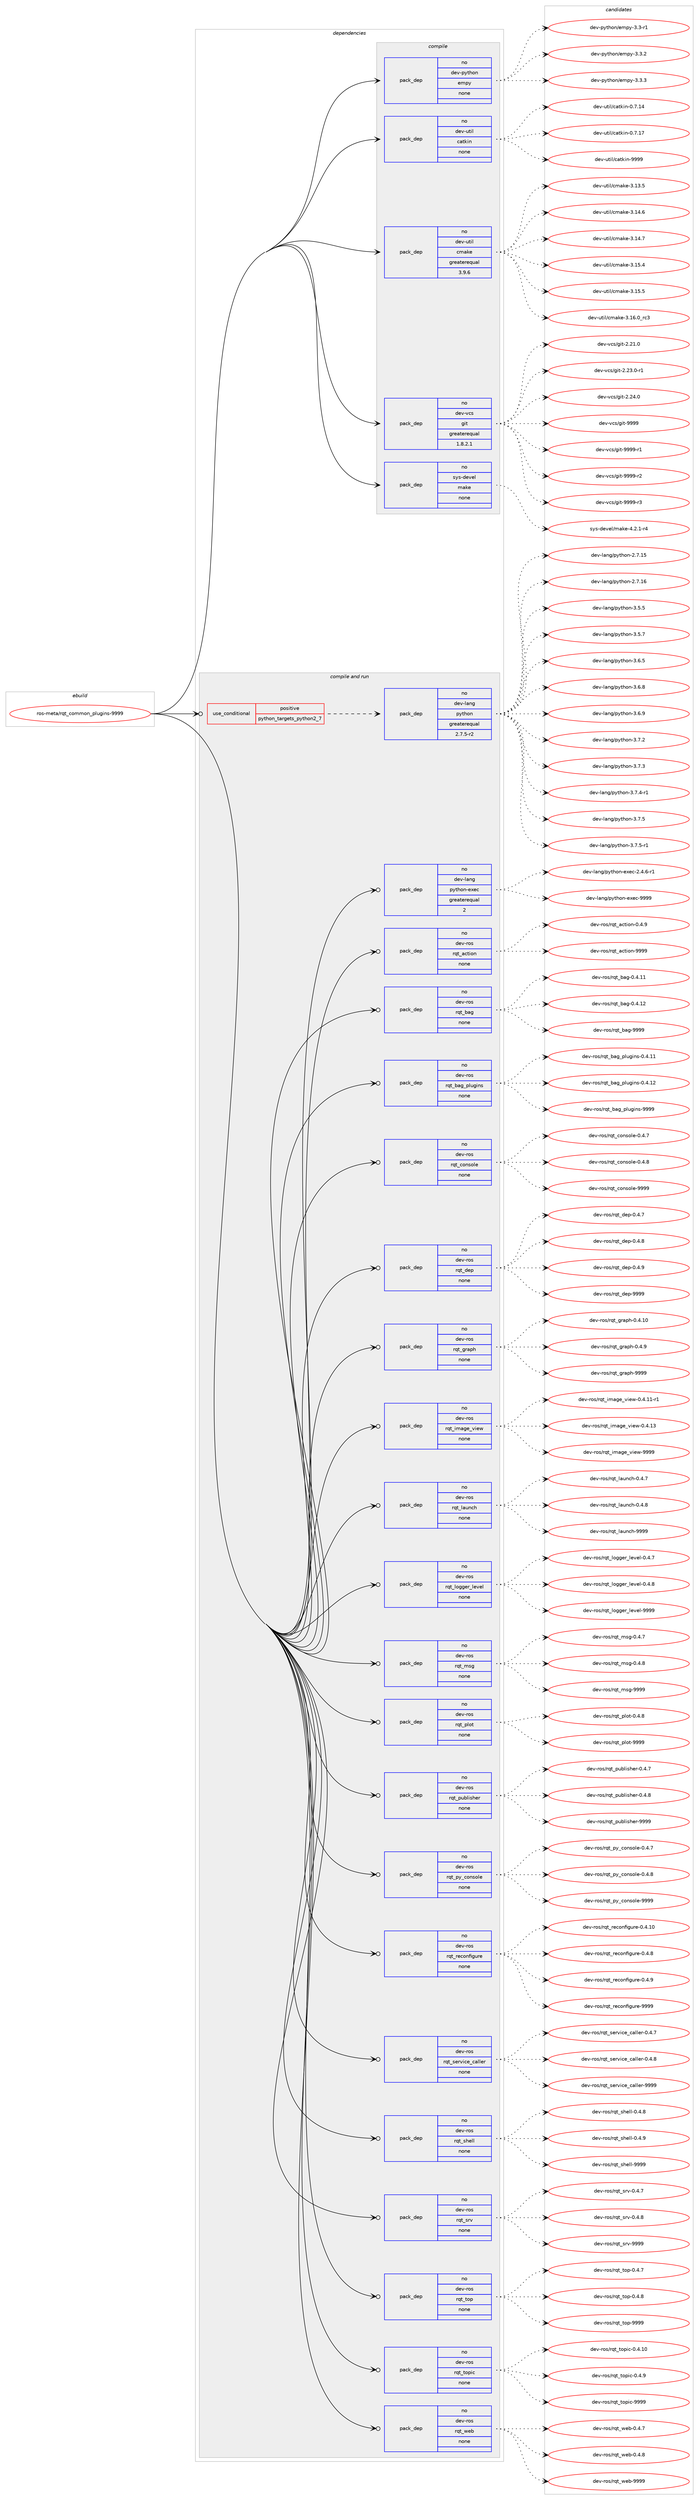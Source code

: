 digraph prolog {

# *************
# Graph options
# *************

newrank=true;
concentrate=true;
compound=true;
graph [rankdir=LR,fontname=Helvetica,fontsize=10,ranksep=1.5];#, ranksep=2.5, nodesep=0.2];
edge  [arrowhead=vee];
node  [fontname=Helvetica,fontsize=10];

# **********
# The ebuild
# **********

subgraph cluster_leftcol {
color=gray;
rank=same;
label=<<i>ebuild</i>>;
id [label="ros-meta/rqt_common_plugins-9999", color=red, width=4, href="../ros-meta/rqt_common_plugins-9999.svg"];
}

# ****************
# The dependencies
# ****************

subgraph cluster_midcol {
color=gray;
label=<<i>dependencies</i>>;
subgraph cluster_compile {
fillcolor="#eeeeee";
style=filled;
label=<<i>compile</i>>;
subgraph pack627147 {
dependency848572 [label=<<TABLE BORDER="0" CELLBORDER="1" CELLSPACING="0" CELLPADDING="4" WIDTH="220"><TR><TD ROWSPAN="6" CELLPADDING="30">pack_dep</TD></TR><TR><TD WIDTH="110">no</TD></TR><TR><TD>dev-python</TD></TR><TR><TD>empy</TD></TR><TR><TD>none</TD></TR><TR><TD></TD></TR></TABLE>>, shape=none, color=blue];
}
id:e -> dependency848572:w [weight=20,style="solid",arrowhead="vee"];
subgraph pack627148 {
dependency848573 [label=<<TABLE BORDER="0" CELLBORDER="1" CELLSPACING="0" CELLPADDING="4" WIDTH="220"><TR><TD ROWSPAN="6" CELLPADDING="30">pack_dep</TD></TR><TR><TD WIDTH="110">no</TD></TR><TR><TD>dev-util</TD></TR><TR><TD>catkin</TD></TR><TR><TD>none</TD></TR><TR><TD></TD></TR></TABLE>>, shape=none, color=blue];
}
id:e -> dependency848573:w [weight=20,style="solid",arrowhead="vee"];
subgraph pack627149 {
dependency848574 [label=<<TABLE BORDER="0" CELLBORDER="1" CELLSPACING="0" CELLPADDING="4" WIDTH="220"><TR><TD ROWSPAN="6" CELLPADDING="30">pack_dep</TD></TR><TR><TD WIDTH="110">no</TD></TR><TR><TD>dev-util</TD></TR><TR><TD>cmake</TD></TR><TR><TD>greaterequal</TD></TR><TR><TD>3.9.6</TD></TR></TABLE>>, shape=none, color=blue];
}
id:e -> dependency848574:w [weight=20,style="solid",arrowhead="vee"];
subgraph pack627150 {
dependency848575 [label=<<TABLE BORDER="0" CELLBORDER="1" CELLSPACING="0" CELLPADDING="4" WIDTH="220"><TR><TD ROWSPAN="6" CELLPADDING="30">pack_dep</TD></TR><TR><TD WIDTH="110">no</TD></TR><TR><TD>dev-vcs</TD></TR><TR><TD>git</TD></TR><TR><TD>greaterequal</TD></TR><TR><TD>1.8.2.1</TD></TR></TABLE>>, shape=none, color=blue];
}
id:e -> dependency848575:w [weight=20,style="solid",arrowhead="vee"];
subgraph pack627151 {
dependency848576 [label=<<TABLE BORDER="0" CELLBORDER="1" CELLSPACING="0" CELLPADDING="4" WIDTH="220"><TR><TD ROWSPAN="6" CELLPADDING="30">pack_dep</TD></TR><TR><TD WIDTH="110">no</TD></TR><TR><TD>sys-devel</TD></TR><TR><TD>make</TD></TR><TR><TD>none</TD></TR><TR><TD></TD></TR></TABLE>>, shape=none, color=blue];
}
id:e -> dependency848576:w [weight=20,style="solid",arrowhead="vee"];
}
subgraph cluster_compileandrun {
fillcolor="#eeeeee";
style=filled;
label=<<i>compile and run</i>>;
subgraph cond206491 {
dependency848577 [label=<<TABLE BORDER="0" CELLBORDER="1" CELLSPACING="0" CELLPADDING="4"><TR><TD ROWSPAN="3" CELLPADDING="10">use_conditional</TD></TR><TR><TD>positive</TD></TR><TR><TD>python_targets_python2_7</TD></TR></TABLE>>, shape=none, color=red];
subgraph pack627152 {
dependency848578 [label=<<TABLE BORDER="0" CELLBORDER="1" CELLSPACING="0" CELLPADDING="4" WIDTH="220"><TR><TD ROWSPAN="6" CELLPADDING="30">pack_dep</TD></TR><TR><TD WIDTH="110">no</TD></TR><TR><TD>dev-lang</TD></TR><TR><TD>python</TD></TR><TR><TD>greaterequal</TD></TR><TR><TD>2.7.5-r2</TD></TR></TABLE>>, shape=none, color=blue];
}
dependency848577:e -> dependency848578:w [weight=20,style="dashed",arrowhead="vee"];
}
id:e -> dependency848577:w [weight=20,style="solid",arrowhead="odotvee"];
subgraph pack627153 {
dependency848579 [label=<<TABLE BORDER="0" CELLBORDER="1" CELLSPACING="0" CELLPADDING="4" WIDTH="220"><TR><TD ROWSPAN="6" CELLPADDING="30">pack_dep</TD></TR><TR><TD WIDTH="110">no</TD></TR><TR><TD>dev-lang</TD></TR><TR><TD>python-exec</TD></TR><TR><TD>greaterequal</TD></TR><TR><TD>2</TD></TR></TABLE>>, shape=none, color=blue];
}
id:e -> dependency848579:w [weight=20,style="solid",arrowhead="odotvee"];
subgraph pack627154 {
dependency848580 [label=<<TABLE BORDER="0" CELLBORDER="1" CELLSPACING="0" CELLPADDING="4" WIDTH="220"><TR><TD ROWSPAN="6" CELLPADDING="30">pack_dep</TD></TR><TR><TD WIDTH="110">no</TD></TR><TR><TD>dev-ros</TD></TR><TR><TD>rqt_action</TD></TR><TR><TD>none</TD></TR><TR><TD></TD></TR></TABLE>>, shape=none, color=blue];
}
id:e -> dependency848580:w [weight=20,style="solid",arrowhead="odotvee"];
subgraph pack627155 {
dependency848581 [label=<<TABLE BORDER="0" CELLBORDER="1" CELLSPACING="0" CELLPADDING="4" WIDTH="220"><TR><TD ROWSPAN="6" CELLPADDING="30">pack_dep</TD></TR><TR><TD WIDTH="110">no</TD></TR><TR><TD>dev-ros</TD></TR><TR><TD>rqt_bag</TD></TR><TR><TD>none</TD></TR><TR><TD></TD></TR></TABLE>>, shape=none, color=blue];
}
id:e -> dependency848581:w [weight=20,style="solid",arrowhead="odotvee"];
subgraph pack627156 {
dependency848582 [label=<<TABLE BORDER="0" CELLBORDER="1" CELLSPACING="0" CELLPADDING="4" WIDTH="220"><TR><TD ROWSPAN="6" CELLPADDING="30">pack_dep</TD></TR><TR><TD WIDTH="110">no</TD></TR><TR><TD>dev-ros</TD></TR><TR><TD>rqt_bag_plugins</TD></TR><TR><TD>none</TD></TR><TR><TD></TD></TR></TABLE>>, shape=none, color=blue];
}
id:e -> dependency848582:w [weight=20,style="solid",arrowhead="odotvee"];
subgraph pack627157 {
dependency848583 [label=<<TABLE BORDER="0" CELLBORDER="1" CELLSPACING="0" CELLPADDING="4" WIDTH="220"><TR><TD ROWSPAN="6" CELLPADDING="30">pack_dep</TD></TR><TR><TD WIDTH="110">no</TD></TR><TR><TD>dev-ros</TD></TR><TR><TD>rqt_console</TD></TR><TR><TD>none</TD></TR><TR><TD></TD></TR></TABLE>>, shape=none, color=blue];
}
id:e -> dependency848583:w [weight=20,style="solid",arrowhead="odotvee"];
subgraph pack627158 {
dependency848584 [label=<<TABLE BORDER="0" CELLBORDER="1" CELLSPACING="0" CELLPADDING="4" WIDTH="220"><TR><TD ROWSPAN="6" CELLPADDING="30">pack_dep</TD></TR><TR><TD WIDTH="110">no</TD></TR><TR><TD>dev-ros</TD></TR><TR><TD>rqt_dep</TD></TR><TR><TD>none</TD></TR><TR><TD></TD></TR></TABLE>>, shape=none, color=blue];
}
id:e -> dependency848584:w [weight=20,style="solid",arrowhead="odotvee"];
subgraph pack627159 {
dependency848585 [label=<<TABLE BORDER="0" CELLBORDER="1" CELLSPACING="0" CELLPADDING="4" WIDTH="220"><TR><TD ROWSPAN="6" CELLPADDING="30">pack_dep</TD></TR><TR><TD WIDTH="110">no</TD></TR><TR><TD>dev-ros</TD></TR><TR><TD>rqt_graph</TD></TR><TR><TD>none</TD></TR><TR><TD></TD></TR></TABLE>>, shape=none, color=blue];
}
id:e -> dependency848585:w [weight=20,style="solid",arrowhead="odotvee"];
subgraph pack627160 {
dependency848586 [label=<<TABLE BORDER="0" CELLBORDER="1" CELLSPACING="0" CELLPADDING="4" WIDTH="220"><TR><TD ROWSPAN="6" CELLPADDING="30">pack_dep</TD></TR><TR><TD WIDTH="110">no</TD></TR><TR><TD>dev-ros</TD></TR><TR><TD>rqt_image_view</TD></TR><TR><TD>none</TD></TR><TR><TD></TD></TR></TABLE>>, shape=none, color=blue];
}
id:e -> dependency848586:w [weight=20,style="solid",arrowhead="odotvee"];
subgraph pack627161 {
dependency848587 [label=<<TABLE BORDER="0" CELLBORDER="1" CELLSPACING="0" CELLPADDING="4" WIDTH="220"><TR><TD ROWSPAN="6" CELLPADDING="30">pack_dep</TD></TR><TR><TD WIDTH="110">no</TD></TR><TR><TD>dev-ros</TD></TR><TR><TD>rqt_launch</TD></TR><TR><TD>none</TD></TR><TR><TD></TD></TR></TABLE>>, shape=none, color=blue];
}
id:e -> dependency848587:w [weight=20,style="solid",arrowhead="odotvee"];
subgraph pack627162 {
dependency848588 [label=<<TABLE BORDER="0" CELLBORDER="1" CELLSPACING="0" CELLPADDING="4" WIDTH="220"><TR><TD ROWSPAN="6" CELLPADDING="30">pack_dep</TD></TR><TR><TD WIDTH="110">no</TD></TR><TR><TD>dev-ros</TD></TR><TR><TD>rqt_logger_level</TD></TR><TR><TD>none</TD></TR><TR><TD></TD></TR></TABLE>>, shape=none, color=blue];
}
id:e -> dependency848588:w [weight=20,style="solid",arrowhead="odotvee"];
subgraph pack627163 {
dependency848589 [label=<<TABLE BORDER="0" CELLBORDER="1" CELLSPACING="0" CELLPADDING="4" WIDTH="220"><TR><TD ROWSPAN="6" CELLPADDING="30">pack_dep</TD></TR><TR><TD WIDTH="110">no</TD></TR><TR><TD>dev-ros</TD></TR><TR><TD>rqt_msg</TD></TR><TR><TD>none</TD></TR><TR><TD></TD></TR></TABLE>>, shape=none, color=blue];
}
id:e -> dependency848589:w [weight=20,style="solid",arrowhead="odotvee"];
subgraph pack627164 {
dependency848590 [label=<<TABLE BORDER="0" CELLBORDER="1" CELLSPACING="0" CELLPADDING="4" WIDTH="220"><TR><TD ROWSPAN="6" CELLPADDING="30">pack_dep</TD></TR><TR><TD WIDTH="110">no</TD></TR><TR><TD>dev-ros</TD></TR><TR><TD>rqt_plot</TD></TR><TR><TD>none</TD></TR><TR><TD></TD></TR></TABLE>>, shape=none, color=blue];
}
id:e -> dependency848590:w [weight=20,style="solid",arrowhead="odotvee"];
subgraph pack627165 {
dependency848591 [label=<<TABLE BORDER="0" CELLBORDER="1" CELLSPACING="0" CELLPADDING="4" WIDTH="220"><TR><TD ROWSPAN="6" CELLPADDING="30">pack_dep</TD></TR><TR><TD WIDTH="110">no</TD></TR><TR><TD>dev-ros</TD></TR><TR><TD>rqt_publisher</TD></TR><TR><TD>none</TD></TR><TR><TD></TD></TR></TABLE>>, shape=none, color=blue];
}
id:e -> dependency848591:w [weight=20,style="solid",arrowhead="odotvee"];
subgraph pack627166 {
dependency848592 [label=<<TABLE BORDER="0" CELLBORDER="1" CELLSPACING="0" CELLPADDING="4" WIDTH="220"><TR><TD ROWSPAN="6" CELLPADDING="30">pack_dep</TD></TR><TR><TD WIDTH="110">no</TD></TR><TR><TD>dev-ros</TD></TR><TR><TD>rqt_py_console</TD></TR><TR><TD>none</TD></TR><TR><TD></TD></TR></TABLE>>, shape=none, color=blue];
}
id:e -> dependency848592:w [weight=20,style="solid",arrowhead="odotvee"];
subgraph pack627167 {
dependency848593 [label=<<TABLE BORDER="0" CELLBORDER="1" CELLSPACING="0" CELLPADDING="4" WIDTH="220"><TR><TD ROWSPAN="6" CELLPADDING="30">pack_dep</TD></TR><TR><TD WIDTH="110">no</TD></TR><TR><TD>dev-ros</TD></TR><TR><TD>rqt_reconfigure</TD></TR><TR><TD>none</TD></TR><TR><TD></TD></TR></TABLE>>, shape=none, color=blue];
}
id:e -> dependency848593:w [weight=20,style="solid",arrowhead="odotvee"];
subgraph pack627168 {
dependency848594 [label=<<TABLE BORDER="0" CELLBORDER="1" CELLSPACING="0" CELLPADDING="4" WIDTH="220"><TR><TD ROWSPAN="6" CELLPADDING="30">pack_dep</TD></TR><TR><TD WIDTH="110">no</TD></TR><TR><TD>dev-ros</TD></TR><TR><TD>rqt_service_caller</TD></TR><TR><TD>none</TD></TR><TR><TD></TD></TR></TABLE>>, shape=none, color=blue];
}
id:e -> dependency848594:w [weight=20,style="solid",arrowhead="odotvee"];
subgraph pack627169 {
dependency848595 [label=<<TABLE BORDER="0" CELLBORDER="1" CELLSPACING="0" CELLPADDING="4" WIDTH="220"><TR><TD ROWSPAN="6" CELLPADDING="30">pack_dep</TD></TR><TR><TD WIDTH="110">no</TD></TR><TR><TD>dev-ros</TD></TR><TR><TD>rqt_shell</TD></TR><TR><TD>none</TD></TR><TR><TD></TD></TR></TABLE>>, shape=none, color=blue];
}
id:e -> dependency848595:w [weight=20,style="solid",arrowhead="odotvee"];
subgraph pack627170 {
dependency848596 [label=<<TABLE BORDER="0" CELLBORDER="1" CELLSPACING="0" CELLPADDING="4" WIDTH="220"><TR><TD ROWSPAN="6" CELLPADDING="30">pack_dep</TD></TR><TR><TD WIDTH="110">no</TD></TR><TR><TD>dev-ros</TD></TR><TR><TD>rqt_srv</TD></TR><TR><TD>none</TD></TR><TR><TD></TD></TR></TABLE>>, shape=none, color=blue];
}
id:e -> dependency848596:w [weight=20,style="solid",arrowhead="odotvee"];
subgraph pack627171 {
dependency848597 [label=<<TABLE BORDER="0" CELLBORDER="1" CELLSPACING="0" CELLPADDING="4" WIDTH="220"><TR><TD ROWSPAN="6" CELLPADDING="30">pack_dep</TD></TR><TR><TD WIDTH="110">no</TD></TR><TR><TD>dev-ros</TD></TR><TR><TD>rqt_top</TD></TR><TR><TD>none</TD></TR><TR><TD></TD></TR></TABLE>>, shape=none, color=blue];
}
id:e -> dependency848597:w [weight=20,style="solid",arrowhead="odotvee"];
subgraph pack627172 {
dependency848598 [label=<<TABLE BORDER="0" CELLBORDER="1" CELLSPACING="0" CELLPADDING="4" WIDTH="220"><TR><TD ROWSPAN="6" CELLPADDING="30">pack_dep</TD></TR><TR><TD WIDTH="110">no</TD></TR><TR><TD>dev-ros</TD></TR><TR><TD>rqt_topic</TD></TR><TR><TD>none</TD></TR><TR><TD></TD></TR></TABLE>>, shape=none, color=blue];
}
id:e -> dependency848598:w [weight=20,style="solid",arrowhead="odotvee"];
subgraph pack627173 {
dependency848599 [label=<<TABLE BORDER="0" CELLBORDER="1" CELLSPACING="0" CELLPADDING="4" WIDTH="220"><TR><TD ROWSPAN="6" CELLPADDING="30">pack_dep</TD></TR><TR><TD WIDTH="110">no</TD></TR><TR><TD>dev-ros</TD></TR><TR><TD>rqt_web</TD></TR><TR><TD>none</TD></TR><TR><TD></TD></TR></TABLE>>, shape=none, color=blue];
}
id:e -> dependency848599:w [weight=20,style="solid",arrowhead="odotvee"];
}
subgraph cluster_run {
fillcolor="#eeeeee";
style=filled;
label=<<i>run</i>>;
}
}

# **************
# The candidates
# **************

subgraph cluster_choices {
rank=same;
color=gray;
label=<<i>candidates</i>>;

subgraph choice627147 {
color=black;
nodesep=1;
choice1001011184511212111610411111047101109112121455146514511449 [label="dev-python/empy-3.3-r1", color=red, width=4,href="../dev-python/empy-3.3-r1.svg"];
choice1001011184511212111610411111047101109112121455146514650 [label="dev-python/empy-3.3.2", color=red, width=4,href="../dev-python/empy-3.3.2.svg"];
choice1001011184511212111610411111047101109112121455146514651 [label="dev-python/empy-3.3.3", color=red, width=4,href="../dev-python/empy-3.3.3.svg"];
dependency848572:e -> choice1001011184511212111610411111047101109112121455146514511449:w [style=dotted,weight="100"];
dependency848572:e -> choice1001011184511212111610411111047101109112121455146514650:w [style=dotted,weight="100"];
dependency848572:e -> choice1001011184511212111610411111047101109112121455146514651:w [style=dotted,weight="100"];
}
subgraph choice627148 {
color=black;
nodesep=1;
choice1001011184511711610510847999711610710511045484655464952 [label="dev-util/catkin-0.7.14", color=red, width=4,href="../dev-util/catkin-0.7.14.svg"];
choice1001011184511711610510847999711610710511045484655464955 [label="dev-util/catkin-0.7.17", color=red, width=4,href="../dev-util/catkin-0.7.17.svg"];
choice100101118451171161051084799971161071051104557575757 [label="dev-util/catkin-9999", color=red, width=4,href="../dev-util/catkin-9999.svg"];
dependency848573:e -> choice1001011184511711610510847999711610710511045484655464952:w [style=dotted,weight="100"];
dependency848573:e -> choice1001011184511711610510847999711610710511045484655464955:w [style=dotted,weight="100"];
dependency848573:e -> choice100101118451171161051084799971161071051104557575757:w [style=dotted,weight="100"];
}
subgraph choice627149 {
color=black;
nodesep=1;
choice1001011184511711610510847991099710710145514649514653 [label="dev-util/cmake-3.13.5", color=red, width=4,href="../dev-util/cmake-3.13.5.svg"];
choice1001011184511711610510847991099710710145514649524654 [label="dev-util/cmake-3.14.6", color=red, width=4,href="../dev-util/cmake-3.14.6.svg"];
choice1001011184511711610510847991099710710145514649524655 [label="dev-util/cmake-3.14.7", color=red, width=4,href="../dev-util/cmake-3.14.7.svg"];
choice1001011184511711610510847991099710710145514649534652 [label="dev-util/cmake-3.15.4", color=red, width=4,href="../dev-util/cmake-3.15.4.svg"];
choice1001011184511711610510847991099710710145514649534653 [label="dev-util/cmake-3.15.5", color=red, width=4,href="../dev-util/cmake-3.15.5.svg"];
choice1001011184511711610510847991099710710145514649544648951149951 [label="dev-util/cmake-3.16.0_rc3", color=red, width=4,href="../dev-util/cmake-3.16.0_rc3.svg"];
dependency848574:e -> choice1001011184511711610510847991099710710145514649514653:w [style=dotted,weight="100"];
dependency848574:e -> choice1001011184511711610510847991099710710145514649524654:w [style=dotted,weight="100"];
dependency848574:e -> choice1001011184511711610510847991099710710145514649524655:w [style=dotted,weight="100"];
dependency848574:e -> choice1001011184511711610510847991099710710145514649534652:w [style=dotted,weight="100"];
dependency848574:e -> choice1001011184511711610510847991099710710145514649534653:w [style=dotted,weight="100"];
dependency848574:e -> choice1001011184511711610510847991099710710145514649544648951149951:w [style=dotted,weight="100"];
}
subgraph choice627150 {
color=black;
nodesep=1;
choice10010111845118991154710310511645504650494648 [label="dev-vcs/git-2.21.0", color=red, width=4,href="../dev-vcs/git-2.21.0.svg"];
choice100101118451189911547103105116455046505146484511449 [label="dev-vcs/git-2.23.0-r1", color=red, width=4,href="../dev-vcs/git-2.23.0-r1.svg"];
choice10010111845118991154710310511645504650524648 [label="dev-vcs/git-2.24.0", color=red, width=4,href="../dev-vcs/git-2.24.0.svg"];
choice1001011184511899115471031051164557575757 [label="dev-vcs/git-9999", color=red, width=4,href="../dev-vcs/git-9999.svg"];
choice10010111845118991154710310511645575757574511449 [label="dev-vcs/git-9999-r1", color=red, width=4,href="../dev-vcs/git-9999-r1.svg"];
choice10010111845118991154710310511645575757574511450 [label="dev-vcs/git-9999-r2", color=red, width=4,href="../dev-vcs/git-9999-r2.svg"];
choice10010111845118991154710310511645575757574511451 [label="dev-vcs/git-9999-r3", color=red, width=4,href="../dev-vcs/git-9999-r3.svg"];
dependency848575:e -> choice10010111845118991154710310511645504650494648:w [style=dotted,weight="100"];
dependency848575:e -> choice100101118451189911547103105116455046505146484511449:w [style=dotted,weight="100"];
dependency848575:e -> choice10010111845118991154710310511645504650524648:w [style=dotted,weight="100"];
dependency848575:e -> choice1001011184511899115471031051164557575757:w [style=dotted,weight="100"];
dependency848575:e -> choice10010111845118991154710310511645575757574511449:w [style=dotted,weight="100"];
dependency848575:e -> choice10010111845118991154710310511645575757574511450:w [style=dotted,weight="100"];
dependency848575:e -> choice10010111845118991154710310511645575757574511451:w [style=dotted,weight="100"];
}
subgraph choice627151 {
color=black;
nodesep=1;
choice1151211154510010111810110847109971071014552465046494511452 [label="sys-devel/make-4.2.1-r4", color=red, width=4,href="../sys-devel/make-4.2.1-r4.svg"];
dependency848576:e -> choice1151211154510010111810110847109971071014552465046494511452:w [style=dotted,weight="100"];
}
subgraph choice627152 {
color=black;
nodesep=1;
choice10010111845108971101034711212111610411111045504655464953 [label="dev-lang/python-2.7.15", color=red, width=4,href="../dev-lang/python-2.7.15.svg"];
choice10010111845108971101034711212111610411111045504655464954 [label="dev-lang/python-2.7.16", color=red, width=4,href="../dev-lang/python-2.7.16.svg"];
choice100101118451089711010347112121116104111110455146534653 [label="dev-lang/python-3.5.5", color=red, width=4,href="../dev-lang/python-3.5.5.svg"];
choice100101118451089711010347112121116104111110455146534655 [label="dev-lang/python-3.5.7", color=red, width=4,href="../dev-lang/python-3.5.7.svg"];
choice100101118451089711010347112121116104111110455146544653 [label="dev-lang/python-3.6.5", color=red, width=4,href="../dev-lang/python-3.6.5.svg"];
choice100101118451089711010347112121116104111110455146544656 [label="dev-lang/python-3.6.8", color=red, width=4,href="../dev-lang/python-3.6.8.svg"];
choice100101118451089711010347112121116104111110455146544657 [label="dev-lang/python-3.6.9", color=red, width=4,href="../dev-lang/python-3.6.9.svg"];
choice100101118451089711010347112121116104111110455146554650 [label="dev-lang/python-3.7.2", color=red, width=4,href="../dev-lang/python-3.7.2.svg"];
choice100101118451089711010347112121116104111110455146554651 [label="dev-lang/python-3.7.3", color=red, width=4,href="../dev-lang/python-3.7.3.svg"];
choice1001011184510897110103471121211161041111104551465546524511449 [label="dev-lang/python-3.7.4-r1", color=red, width=4,href="../dev-lang/python-3.7.4-r1.svg"];
choice100101118451089711010347112121116104111110455146554653 [label="dev-lang/python-3.7.5", color=red, width=4,href="../dev-lang/python-3.7.5.svg"];
choice1001011184510897110103471121211161041111104551465546534511449 [label="dev-lang/python-3.7.5-r1", color=red, width=4,href="../dev-lang/python-3.7.5-r1.svg"];
dependency848578:e -> choice10010111845108971101034711212111610411111045504655464953:w [style=dotted,weight="100"];
dependency848578:e -> choice10010111845108971101034711212111610411111045504655464954:w [style=dotted,weight="100"];
dependency848578:e -> choice100101118451089711010347112121116104111110455146534653:w [style=dotted,weight="100"];
dependency848578:e -> choice100101118451089711010347112121116104111110455146534655:w [style=dotted,weight="100"];
dependency848578:e -> choice100101118451089711010347112121116104111110455146544653:w [style=dotted,weight="100"];
dependency848578:e -> choice100101118451089711010347112121116104111110455146544656:w [style=dotted,weight="100"];
dependency848578:e -> choice100101118451089711010347112121116104111110455146544657:w [style=dotted,weight="100"];
dependency848578:e -> choice100101118451089711010347112121116104111110455146554650:w [style=dotted,weight="100"];
dependency848578:e -> choice100101118451089711010347112121116104111110455146554651:w [style=dotted,weight="100"];
dependency848578:e -> choice1001011184510897110103471121211161041111104551465546524511449:w [style=dotted,weight="100"];
dependency848578:e -> choice100101118451089711010347112121116104111110455146554653:w [style=dotted,weight="100"];
dependency848578:e -> choice1001011184510897110103471121211161041111104551465546534511449:w [style=dotted,weight="100"];
}
subgraph choice627153 {
color=black;
nodesep=1;
choice10010111845108971101034711212111610411111045101120101994550465246544511449 [label="dev-lang/python-exec-2.4.6-r1", color=red, width=4,href="../dev-lang/python-exec-2.4.6-r1.svg"];
choice10010111845108971101034711212111610411111045101120101994557575757 [label="dev-lang/python-exec-9999", color=red, width=4,href="../dev-lang/python-exec-9999.svg"];
dependency848579:e -> choice10010111845108971101034711212111610411111045101120101994550465246544511449:w [style=dotted,weight="100"];
dependency848579:e -> choice10010111845108971101034711212111610411111045101120101994557575757:w [style=dotted,weight="100"];
}
subgraph choice627154 {
color=black;
nodesep=1;
choice1001011184511411111547114113116959799116105111110454846524657 [label="dev-ros/rqt_action-0.4.9", color=red, width=4,href="../dev-ros/rqt_action-0.4.9.svg"];
choice10010111845114111115471141131169597991161051111104557575757 [label="dev-ros/rqt_action-9999", color=red, width=4,href="../dev-ros/rqt_action-9999.svg"];
dependency848580:e -> choice1001011184511411111547114113116959799116105111110454846524657:w [style=dotted,weight="100"];
dependency848580:e -> choice10010111845114111115471141131169597991161051111104557575757:w [style=dotted,weight="100"];
}
subgraph choice627155 {
color=black;
nodesep=1;
choice100101118451141111154711411311695989710345484652464949 [label="dev-ros/rqt_bag-0.4.11", color=red, width=4,href="../dev-ros/rqt_bag-0.4.11.svg"];
choice100101118451141111154711411311695989710345484652464950 [label="dev-ros/rqt_bag-0.4.12", color=red, width=4,href="../dev-ros/rqt_bag-0.4.12.svg"];
choice10010111845114111115471141131169598971034557575757 [label="dev-ros/rqt_bag-9999", color=red, width=4,href="../dev-ros/rqt_bag-9999.svg"];
dependency848581:e -> choice100101118451141111154711411311695989710345484652464949:w [style=dotted,weight="100"];
dependency848581:e -> choice100101118451141111154711411311695989710345484652464950:w [style=dotted,weight="100"];
dependency848581:e -> choice10010111845114111115471141131169598971034557575757:w [style=dotted,weight="100"];
}
subgraph choice627156 {
color=black;
nodesep=1;
choice10010111845114111115471141131169598971039511210811710310511011545484652464949 [label="dev-ros/rqt_bag_plugins-0.4.11", color=red, width=4,href="../dev-ros/rqt_bag_plugins-0.4.11.svg"];
choice10010111845114111115471141131169598971039511210811710310511011545484652464950 [label="dev-ros/rqt_bag_plugins-0.4.12", color=red, width=4,href="../dev-ros/rqt_bag_plugins-0.4.12.svg"];
choice1001011184511411111547114113116959897103951121081171031051101154557575757 [label="dev-ros/rqt_bag_plugins-9999", color=red, width=4,href="../dev-ros/rqt_bag_plugins-9999.svg"];
dependency848582:e -> choice10010111845114111115471141131169598971039511210811710310511011545484652464949:w [style=dotted,weight="100"];
dependency848582:e -> choice10010111845114111115471141131169598971039511210811710310511011545484652464950:w [style=dotted,weight="100"];
dependency848582:e -> choice1001011184511411111547114113116959897103951121081171031051101154557575757:w [style=dotted,weight="100"];
}
subgraph choice627157 {
color=black;
nodesep=1;
choice10010111845114111115471141131169599111110115111108101454846524655 [label="dev-ros/rqt_console-0.4.7", color=red, width=4,href="../dev-ros/rqt_console-0.4.7.svg"];
choice10010111845114111115471141131169599111110115111108101454846524656 [label="dev-ros/rqt_console-0.4.8", color=red, width=4,href="../dev-ros/rqt_console-0.4.8.svg"];
choice100101118451141111154711411311695991111101151111081014557575757 [label="dev-ros/rqt_console-9999", color=red, width=4,href="../dev-ros/rqt_console-9999.svg"];
dependency848583:e -> choice10010111845114111115471141131169599111110115111108101454846524655:w [style=dotted,weight="100"];
dependency848583:e -> choice10010111845114111115471141131169599111110115111108101454846524656:w [style=dotted,weight="100"];
dependency848583:e -> choice100101118451141111154711411311695991111101151111081014557575757:w [style=dotted,weight="100"];
}
subgraph choice627158 {
color=black;
nodesep=1;
choice100101118451141111154711411311695100101112454846524655 [label="dev-ros/rqt_dep-0.4.7", color=red, width=4,href="../dev-ros/rqt_dep-0.4.7.svg"];
choice100101118451141111154711411311695100101112454846524656 [label="dev-ros/rqt_dep-0.4.8", color=red, width=4,href="../dev-ros/rqt_dep-0.4.8.svg"];
choice100101118451141111154711411311695100101112454846524657 [label="dev-ros/rqt_dep-0.4.9", color=red, width=4,href="../dev-ros/rqt_dep-0.4.9.svg"];
choice1001011184511411111547114113116951001011124557575757 [label="dev-ros/rqt_dep-9999", color=red, width=4,href="../dev-ros/rqt_dep-9999.svg"];
dependency848584:e -> choice100101118451141111154711411311695100101112454846524655:w [style=dotted,weight="100"];
dependency848584:e -> choice100101118451141111154711411311695100101112454846524656:w [style=dotted,weight="100"];
dependency848584:e -> choice100101118451141111154711411311695100101112454846524657:w [style=dotted,weight="100"];
dependency848584:e -> choice1001011184511411111547114113116951001011124557575757:w [style=dotted,weight="100"];
}
subgraph choice627159 {
color=black;
nodesep=1;
choice1001011184511411111547114113116951031149711210445484652464948 [label="dev-ros/rqt_graph-0.4.10", color=red, width=4,href="../dev-ros/rqt_graph-0.4.10.svg"];
choice10010111845114111115471141131169510311497112104454846524657 [label="dev-ros/rqt_graph-0.4.9", color=red, width=4,href="../dev-ros/rqt_graph-0.4.9.svg"];
choice100101118451141111154711411311695103114971121044557575757 [label="dev-ros/rqt_graph-9999", color=red, width=4,href="../dev-ros/rqt_graph-9999.svg"];
dependency848585:e -> choice1001011184511411111547114113116951031149711210445484652464948:w [style=dotted,weight="100"];
dependency848585:e -> choice10010111845114111115471141131169510311497112104454846524657:w [style=dotted,weight="100"];
dependency848585:e -> choice100101118451141111154711411311695103114971121044557575757:w [style=dotted,weight="100"];
}
subgraph choice627160 {
color=black;
nodesep=1;
choice1001011184511411111547114113116951051099710310195118105101119454846524649494511449 [label="dev-ros/rqt_image_view-0.4.11-r1", color=red, width=4,href="../dev-ros/rqt_image_view-0.4.11-r1.svg"];
choice100101118451141111154711411311695105109971031019511810510111945484652464951 [label="dev-ros/rqt_image_view-0.4.13", color=red, width=4,href="../dev-ros/rqt_image_view-0.4.13.svg"];
choice10010111845114111115471141131169510510997103101951181051011194557575757 [label="dev-ros/rqt_image_view-9999", color=red, width=4,href="../dev-ros/rqt_image_view-9999.svg"];
dependency848586:e -> choice1001011184511411111547114113116951051099710310195118105101119454846524649494511449:w [style=dotted,weight="100"];
dependency848586:e -> choice100101118451141111154711411311695105109971031019511810510111945484652464951:w [style=dotted,weight="100"];
dependency848586:e -> choice10010111845114111115471141131169510510997103101951181051011194557575757:w [style=dotted,weight="100"];
}
subgraph choice627161 {
color=black;
nodesep=1;
choice1001011184511411111547114113116951089711711099104454846524655 [label="dev-ros/rqt_launch-0.4.7", color=red, width=4,href="../dev-ros/rqt_launch-0.4.7.svg"];
choice1001011184511411111547114113116951089711711099104454846524656 [label="dev-ros/rqt_launch-0.4.8", color=red, width=4,href="../dev-ros/rqt_launch-0.4.8.svg"];
choice10010111845114111115471141131169510897117110991044557575757 [label="dev-ros/rqt_launch-9999", color=red, width=4,href="../dev-ros/rqt_launch-9999.svg"];
dependency848587:e -> choice1001011184511411111547114113116951089711711099104454846524655:w [style=dotted,weight="100"];
dependency848587:e -> choice1001011184511411111547114113116951089711711099104454846524656:w [style=dotted,weight="100"];
dependency848587:e -> choice10010111845114111115471141131169510897117110991044557575757:w [style=dotted,weight="100"];
}
subgraph choice627162 {
color=black;
nodesep=1;
choice10010111845114111115471141131169510811110310310111495108101118101108454846524655 [label="dev-ros/rqt_logger_level-0.4.7", color=red, width=4,href="../dev-ros/rqt_logger_level-0.4.7.svg"];
choice10010111845114111115471141131169510811110310310111495108101118101108454846524656 [label="dev-ros/rqt_logger_level-0.4.8", color=red, width=4,href="../dev-ros/rqt_logger_level-0.4.8.svg"];
choice100101118451141111154711411311695108111103103101114951081011181011084557575757 [label="dev-ros/rqt_logger_level-9999", color=red, width=4,href="../dev-ros/rqt_logger_level-9999.svg"];
dependency848588:e -> choice10010111845114111115471141131169510811110310310111495108101118101108454846524655:w [style=dotted,weight="100"];
dependency848588:e -> choice10010111845114111115471141131169510811110310310111495108101118101108454846524656:w [style=dotted,weight="100"];
dependency848588:e -> choice100101118451141111154711411311695108111103103101114951081011181011084557575757:w [style=dotted,weight="100"];
}
subgraph choice627163 {
color=black;
nodesep=1;
choice100101118451141111154711411311695109115103454846524655 [label="dev-ros/rqt_msg-0.4.7", color=red, width=4,href="../dev-ros/rqt_msg-0.4.7.svg"];
choice100101118451141111154711411311695109115103454846524656 [label="dev-ros/rqt_msg-0.4.8", color=red, width=4,href="../dev-ros/rqt_msg-0.4.8.svg"];
choice1001011184511411111547114113116951091151034557575757 [label="dev-ros/rqt_msg-9999", color=red, width=4,href="../dev-ros/rqt_msg-9999.svg"];
dependency848589:e -> choice100101118451141111154711411311695109115103454846524655:w [style=dotted,weight="100"];
dependency848589:e -> choice100101118451141111154711411311695109115103454846524656:w [style=dotted,weight="100"];
dependency848589:e -> choice1001011184511411111547114113116951091151034557575757:w [style=dotted,weight="100"];
}
subgraph choice627164 {
color=black;
nodesep=1;
choice100101118451141111154711411311695112108111116454846524656 [label="dev-ros/rqt_plot-0.4.8", color=red, width=4,href="../dev-ros/rqt_plot-0.4.8.svg"];
choice1001011184511411111547114113116951121081111164557575757 [label="dev-ros/rqt_plot-9999", color=red, width=4,href="../dev-ros/rqt_plot-9999.svg"];
dependency848590:e -> choice100101118451141111154711411311695112108111116454846524656:w [style=dotted,weight="100"];
dependency848590:e -> choice1001011184511411111547114113116951121081111164557575757:w [style=dotted,weight="100"];
}
subgraph choice627165 {
color=black;
nodesep=1;
choice10010111845114111115471141131169511211798108105115104101114454846524655 [label="dev-ros/rqt_publisher-0.4.7", color=red, width=4,href="../dev-ros/rqt_publisher-0.4.7.svg"];
choice10010111845114111115471141131169511211798108105115104101114454846524656 [label="dev-ros/rqt_publisher-0.4.8", color=red, width=4,href="../dev-ros/rqt_publisher-0.4.8.svg"];
choice100101118451141111154711411311695112117981081051151041011144557575757 [label="dev-ros/rqt_publisher-9999", color=red, width=4,href="../dev-ros/rqt_publisher-9999.svg"];
dependency848591:e -> choice10010111845114111115471141131169511211798108105115104101114454846524655:w [style=dotted,weight="100"];
dependency848591:e -> choice10010111845114111115471141131169511211798108105115104101114454846524656:w [style=dotted,weight="100"];
dependency848591:e -> choice100101118451141111154711411311695112117981081051151041011144557575757:w [style=dotted,weight="100"];
}
subgraph choice627166 {
color=black;
nodesep=1;
choice1001011184511411111547114113116951121219599111110115111108101454846524655 [label="dev-ros/rqt_py_console-0.4.7", color=red, width=4,href="../dev-ros/rqt_py_console-0.4.7.svg"];
choice1001011184511411111547114113116951121219599111110115111108101454846524656 [label="dev-ros/rqt_py_console-0.4.8", color=red, width=4,href="../dev-ros/rqt_py_console-0.4.8.svg"];
choice10010111845114111115471141131169511212195991111101151111081014557575757 [label="dev-ros/rqt_py_console-9999", color=red, width=4,href="../dev-ros/rqt_py_console-9999.svg"];
dependency848592:e -> choice1001011184511411111547114113116951121219599111110115111108101454846524655:w [style=dotted,weight="100"];
dependency848592:e -> choice1001011184511411111547114113116951121219599111110115111108101454846524656:w [style=dotted,weight="100"];
dependency848592:e -> choice10010111845114111115471141131169511212195991111101151111081014557575757:w [style=dotted,weight="100"];
}
subgraph choice627167 {
color=black;
nodesep=1;
choice1001011184511411111547114113116951141019911111010210510311711410145484652464948 [label="dev-ros/rqt_reconfigure-0.4.10", color=red, width=4,href="../dev-ros/rqt_reconfigure-0.4.10.svg"];
choice10010111845114111115471141131169511410199111110102105103117114101454846524656 [label="dev-ros/rqt_reconfigure-0.4.8", color=red, width=4,href="../dev-ros/rqt_reconfigure-0.4.8.svg"];
choice10010111845114111115471141131169511410199111110102105103117114101454846524657 [label="dev-ros/rqt_reconfigure-0.4.9", color=red, width=4,href="../dev-ros/rqt_reconfigure-0.4.9.svg"];
choice100101118451141111154711411311695114101991111101021051031171141014557575757 [label="dev-ros/rqt_reconfigure-9999", color=red, width=4,href="../dev-ros/rqt_reconfigure-9999.svg"];
dependency848593:e -> choice1001011184511411111547114113116951141019911111010210510311711410145484652464948:w [style=dotted,weight="100"];
dependency848593:e -> choice10010111845114111115471141131169511410199111110102105103117114101454846524656:w [style=dotted,weight="100"];
dependency848593:e -> choice10010111845114111115471141131169511410199111110102105103117114101454846524657:w [style=dotted,weight="100"];
dependency848593:e -> choice100101118451141111154711411311695114101991111101021051031171141014557575757:w [style=dotted,weight="100"];
}
subgraph choice627168 {
color=black;
nodesep=1;
choice10010111845114111115471141131169511510111411810599101959997108108101114454846524655 [label="dev-ros/rqt_service_caller-0.4.7", color=red, width=4,href="../dev-ros/rqt_service_caller-0.4.7.svg"];
choice10010111845114111115471141131169511510111411810599101959997108108101114454846524656 [label="dev-ros/rqt_service_caller-0.4.8", color=red, width=4,href="../dev-ros/rqt_service_caller-0.4.8.svg"];
choice100101118451141111154711411311695115101114118105991019599971081081011144557575757 [label="dev-ros/rqt_service_caller-9999", color=red, width=4,href="../dev-ros/rqt_service_caller-9999.svg"];
dependency848594:e -> choice10010111845114111115471141131169511510111411810599101959997108108101114454846524655:w [style=dotted,weight="100"];
dependency848594:e -> choice10010111845114111115471141131169511510111411810599101959997108108101114454846524656:w [style=dotted,weight="100"];
dependency848594:e -> choice100101118451141111154711411311695115101114118105991019599971081081011144557575757:w [style=dotted,weight="100"];
}
subgraph choice627169 {
color=black;
nodesep=1;
choice100101118451141111154711411311695115104101108108454846524656 [label="dev-ros/rqt_shell-0.4.8", color=red, width=4,href="../dev-ros/rqt_shell-0.4.8.svg"];
choice100101118451141111154711411311695115104101108108454846524657 [label="dev-ros/rqt_shell-0.4.9", color=red, width=4,href="../dev-ros/rqt_shell-0.4.9.svg"];
choice1001011184511411111547114113116951151041011081084557575757 [label="dev-ros/rqt_shell-9999", color=red, width=4,href="../dev-ros/rqt_shell-9999.svg"];
dependency848595:e -> choice100101118451141111154711411311695115104101108108454846524656:w [style=dotted,weight="100"];
dependency848595:e -> choice100101118451141111154711411311695115104101108108454846524657:w [style=dotted,weight="100"];
dependency848595:e -> choice1001011184511411111547114113116951151041011081084557575757:w [style=dotted,weight="100"];
}
subgraph choice627170 {
color=black;
nodesep=1;
choice100101118451141111154711411311695115114118454846524655 [label="dev-ros/rqt_srv-0.4.7", color=red, width=4,href="../dev-ros/rqt_srv-0.4.7.svg"];
choice100101118451141111154711411311695115114118454846524656 [label="dev-ros/rqt_srv-0.4.8", color=red, width=4,href="../dev-ros/rqt_srv-0.4.8.svg"];
choice1001011184511411111547114113116951151141184557575757 [label="dev-ros/rqt_srv-9999", color=red, width=4,href="../dev-ros/rqt_srv-9999.svg"];
dependency848596:e -> choice100101118451141111154711411311695115114118454846524655:w [style=dotted,weight="100"];
dependency848596:e -> choice100101118451141111154711411311695115114118454846524656:w [style=dotted,weight="100"];
dependency848596:e -> choice1001011184511411111547114113116951151141184557575757:w [style=dotted,weight="100"];
}
subgraph choice627171 {
color=black;
nodesep=1;
choice100101118451141111154711411311695116111112454846524655 [label="dev-ros/rqt_top-0.4.7", color=red, width=4,href="../dev-ros/rqt_top-0.4.7.svg"];
choice100101118451141111154711411311695116111112454846524656 [label="dev-ros/rqt_top-0.4.8", color=red, width=4,href="../dev-ros/rqt_top-0.4.8.svg"];
choice1001011184511411111547114113116951161111124557575757 [label="dev-ros/rqt_top-9999", color=red, width=4,href="../dev-ros/rqt_top-9999.svg"];
dependency848597:e -> choice100101118451141111154711411311695116111112454846524655:w [style=dotted,weight="100"];
dependency848597:e -> choice100101118451141111154711411311695116111112454846524656:w [style=dotted,weight="100"];
dependency848597:e -> choice1001011184511411111547114113116951161111124557575757:w [style=dotted,weight="100"];
}
subgraph choice627172 {
color=black;
nodesep=1;
choice1001011184511411111547114113116951161111121059945484652464948 [label="dev-ros/rqt_topic-0.4.10", color=red, width=4,href="../dev-ros/rqt_topic-0.4.10.svg"];
choice10010111845114111115471141131169511611111210599454846524657 [label="dev-ros/rqt_topic-0.4.9", color=red, width=4,href="../dev-ros/rqt_topic-0.4.9.svg"];
choice100101118451141111154711411311695116111112105994557575757 [label="dev-ros/rqt_topic-9999", color=red, width=4,href="../dev-ros/rqt_topic-9999.svg"];
dependency848598:e -> choice1001011184511411111547114113116951161111121059945484652464948:w [style=dotted,weight="100"];
dependency848598:e -> choice10010111845114111115471141131169511611111210599454846524657:w [style=dotted,weight="100"];
dependency848598:e -> choice100101118451141111154711411311695116111112105994557575757:w [style=dotted,weight="100"];
}
subgraph choice627173 {
color=black;
nodesep=1;
choice10010111845114111115471141131169511910198454846524655 [label="dev-ros/rqt_web-0.4.7", color=red, width=4,href="../dev-ros/rqt_web-0.4.7.svg"];
choice10010111845114111115471141131169511910198454846524656 [label="dev-ros/rqt_web-0.4.8", color=red, width=4,href="../dev-ros/rqt_web-0.4.8.svg"];
choice100101118451141111154711411311695119101984557575757 [label="dev-ros/rqt_web-9999", color=red, width=4,href="../dev-ros/rqt_web-9999.svg"];
dependency848599:e -> choice10010111845114111115471141131169511910198454846524655:w [style=dotted,weight="100"];
dependency848599:e -> choice10010111845114111115471141131169511910198454846524656:w [style=dotted,weight="100"];
dependency848599:e -> choice100101118451141111154711411311695119101984557575757:w [style=dotted,weight="100"];
}
}

}
